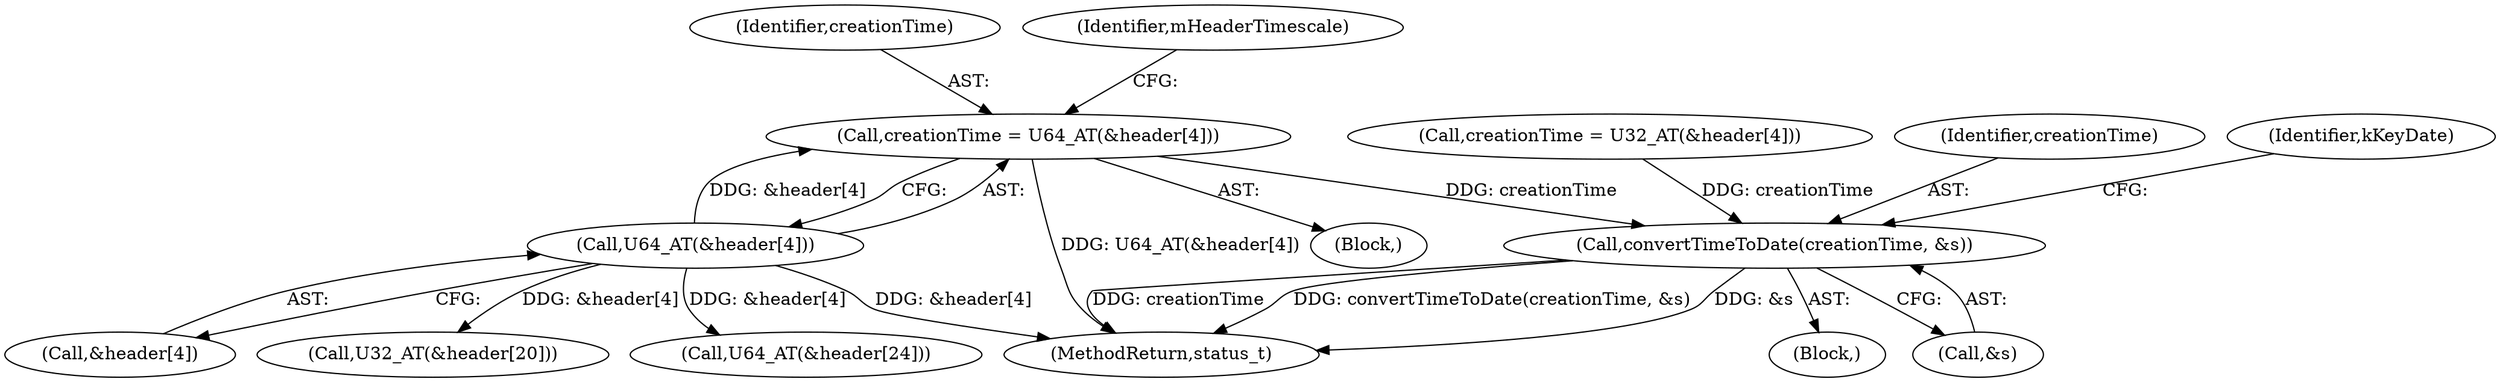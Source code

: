 digraph "0_Android_2674a7218eaa3c87f2ee26d26da5b9170e10f859@API" {
"1002376" [label="(Call,creationTime = U64_AT(&header[4]))"];
"1002378" [label="(Call,U64_AT(&header[4]))"];
"1002463" [label="(Call,convertTimeToDate(creationTime, &s))"];
"1002417" [label="(Call,creationTime = U32_AT(&header[4]))"];
"1002378" [label="(Call,U64_AT(&header[4]))"];
"1002379" [label="(Call,&header[4])"];
"1002392" [label="(Call,U64_AT(&header[24]))"];
"1002464" [label="(Identifier,creationTime)"];
"1002377" [label="(Identifier,creationTime)"];
"1002927" [label="(MethodReturn,status_t)"];
"1002375" [label="(Block,)"];
"1002463" [label="(Call,convertTimeToDate(creationTime, &s))"];
"1002385" [label="(Call,U32_AT(&header[20]))"];
"1002468" [label="(Identifier,kKeyDate)"];
"1002384" [label="(Identifier,mHeaderTimescale)"];
"1002337" [label="(Block,)"];
"1002376" [label="(Call,creationTime = U64_AT(&header[4]))"];
"1002465" [label="(Call,&s)"];
"1002376" -> "1002375"  [label="AST: "];
"1002376" -> "1002378"  [label="CFG: "];
"1002377" -> "1002376"  [label="AST: "];
"1002378" -> "1002376"  [label="AST: "];
"1002384" -> "1002376"  [label="CFG: "];
"1002376" -> "1002927"  [label="DDG: U64_AT(&header[4])"];
"1002378" -> "1002376"  [label="DDG: &header[4]"];
"1002376" -> "1002463"  [label="DDG: creationTime"];
"1002378" -> "1002379"  [label="CFG: "];
"1002379" -> "1002378"  [label="AST: "];
"1002378" -> "1002927"  [label="DDG: &header[4]"];
"1002378" -> "1002385"  [label="DDG: &header[4]"];
"1002378" -> "1002392"  [label="DDG: &header[4]"];
"1002463" -> "1002337"  [label="AST: "];
"1002463" -> "1002465"  [label="CFG: "];
"1002464" -> "1002463"  [label="AST: "];
"1002465" -> "1002463"  [label="AST: "];
"1002468" -> "1002463"  [label="CFG: "];
"1002463" -> "1002927"  [label="DDG: creationTime"];
"1002463" -> "1002927"  [label="DDG: convertTimeToDate(creationTime, &s)"];
"1002463" -> "1002927"  [label="DDG: &s"];
"1002417" -> "1002463"  [label="DDG: creationTime"];
}
